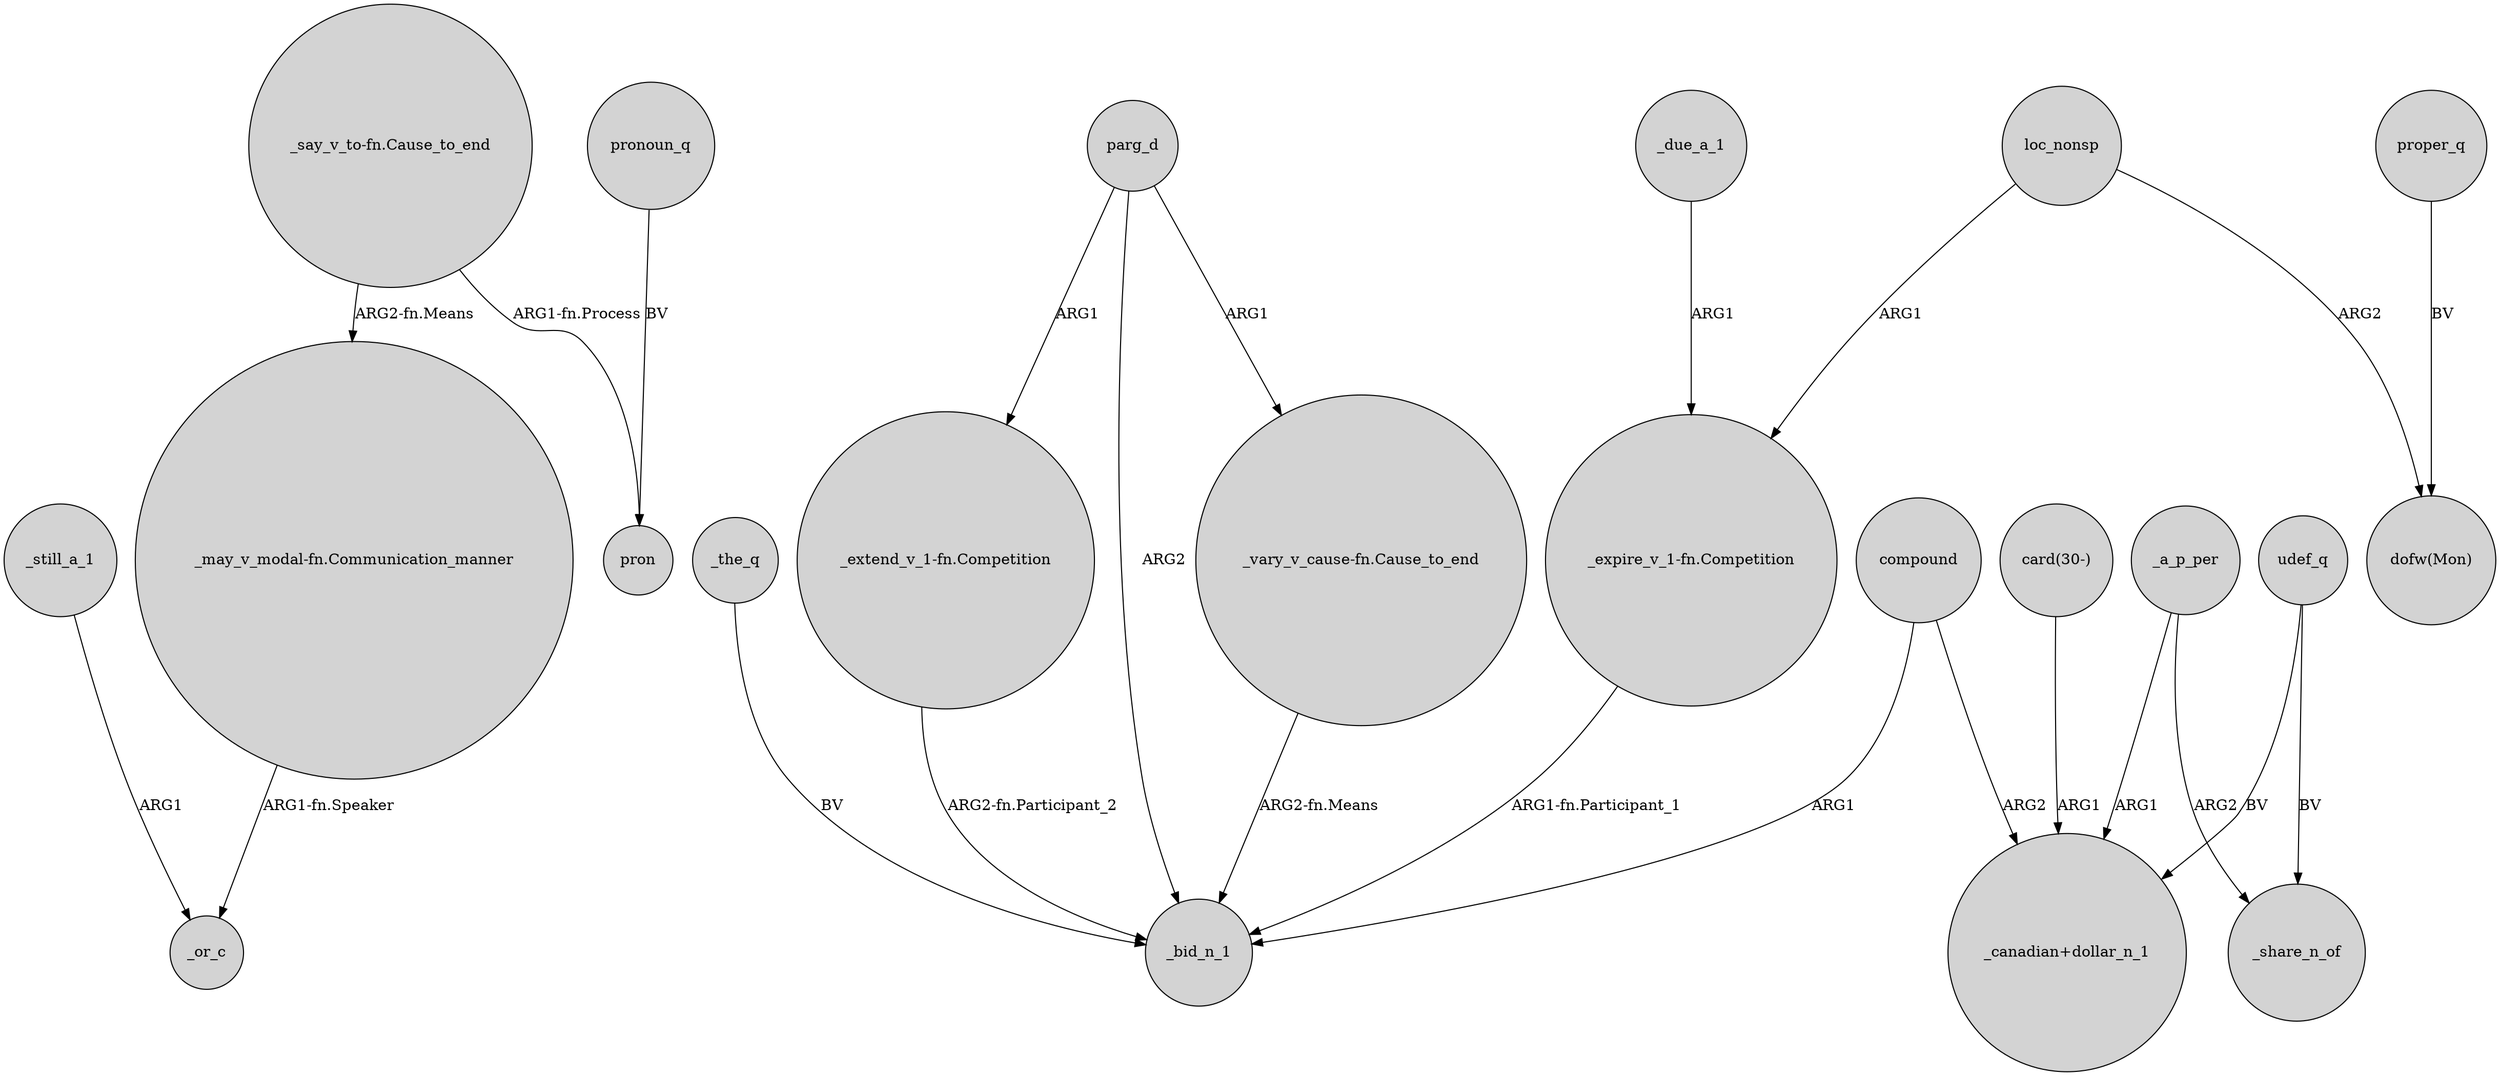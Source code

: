 digraph {
	node [shape=circle style=filled]
	_still_a_1 -> _or_c [label=ARG1]
	parg_d -> "_extend_v_1-fn.Competition" [label=ARG1]
	proper_q -> "dofw(Mon)" [label=BV]
	compound -> "_canadian+dollar_n_1" [label=ARG2]
	"card(30-)" -> "_canadian+dollar_n_1" [label=ARG1]
	"_say_v_to-fn.Cause_to_end" -> pron [label="ARG1-fn.Process"]
	udef_q -> "_canadian+dollar_n_1" [label=BV]
	_due_a_1 -> "_expire_v_1-fn.Competition" [label=ARG1]
	pronoun_q -> pron [label=BV]
	loc_nonsp -> "dofw(Mon)" [label=ARG2]
	_a_p_per -> _share_n_of [label=ARG2]
	"_expire_v_1-fn.Competition" -> _bid_n_1 [label="ARG1-fn.Participant_1"]
	udef_q -> _share_n_of [label=BV]
	parg_d -> _bid_n_1 [label=ARG2]
	_a_p_per -> "_canadian+dollar_n_1" [label=ARG1]
	"_say_v_to-fn.Cause_to_end" -> "_may_v_modal-fn.Communication_manner" [label="ARG2-fn.Means"]
	"_extend_v_1-fn.Competition" -> _bid_n_1 [label="ARG2-fn.Participant_2"]
	loc_nonsp -> "_expire_v_1-fn.Competition" [label=ARG1]
	"_vary_v_cause-fn.Cause_to_end" -> _bid_n_1 [label="ARG2-fn.Means"]
	parg_d -> "_vary_v_cause-fn.Cause_to_end" [label=ARG1]
	"_may_v_modal-fn.Communication_manner" -> _or_c [label="ARG1-fn.Speaker"]
	compound -> _bid_n_1 [label=ARG1]
	_the_q -> _bid_n_1 [label=BV]
}
